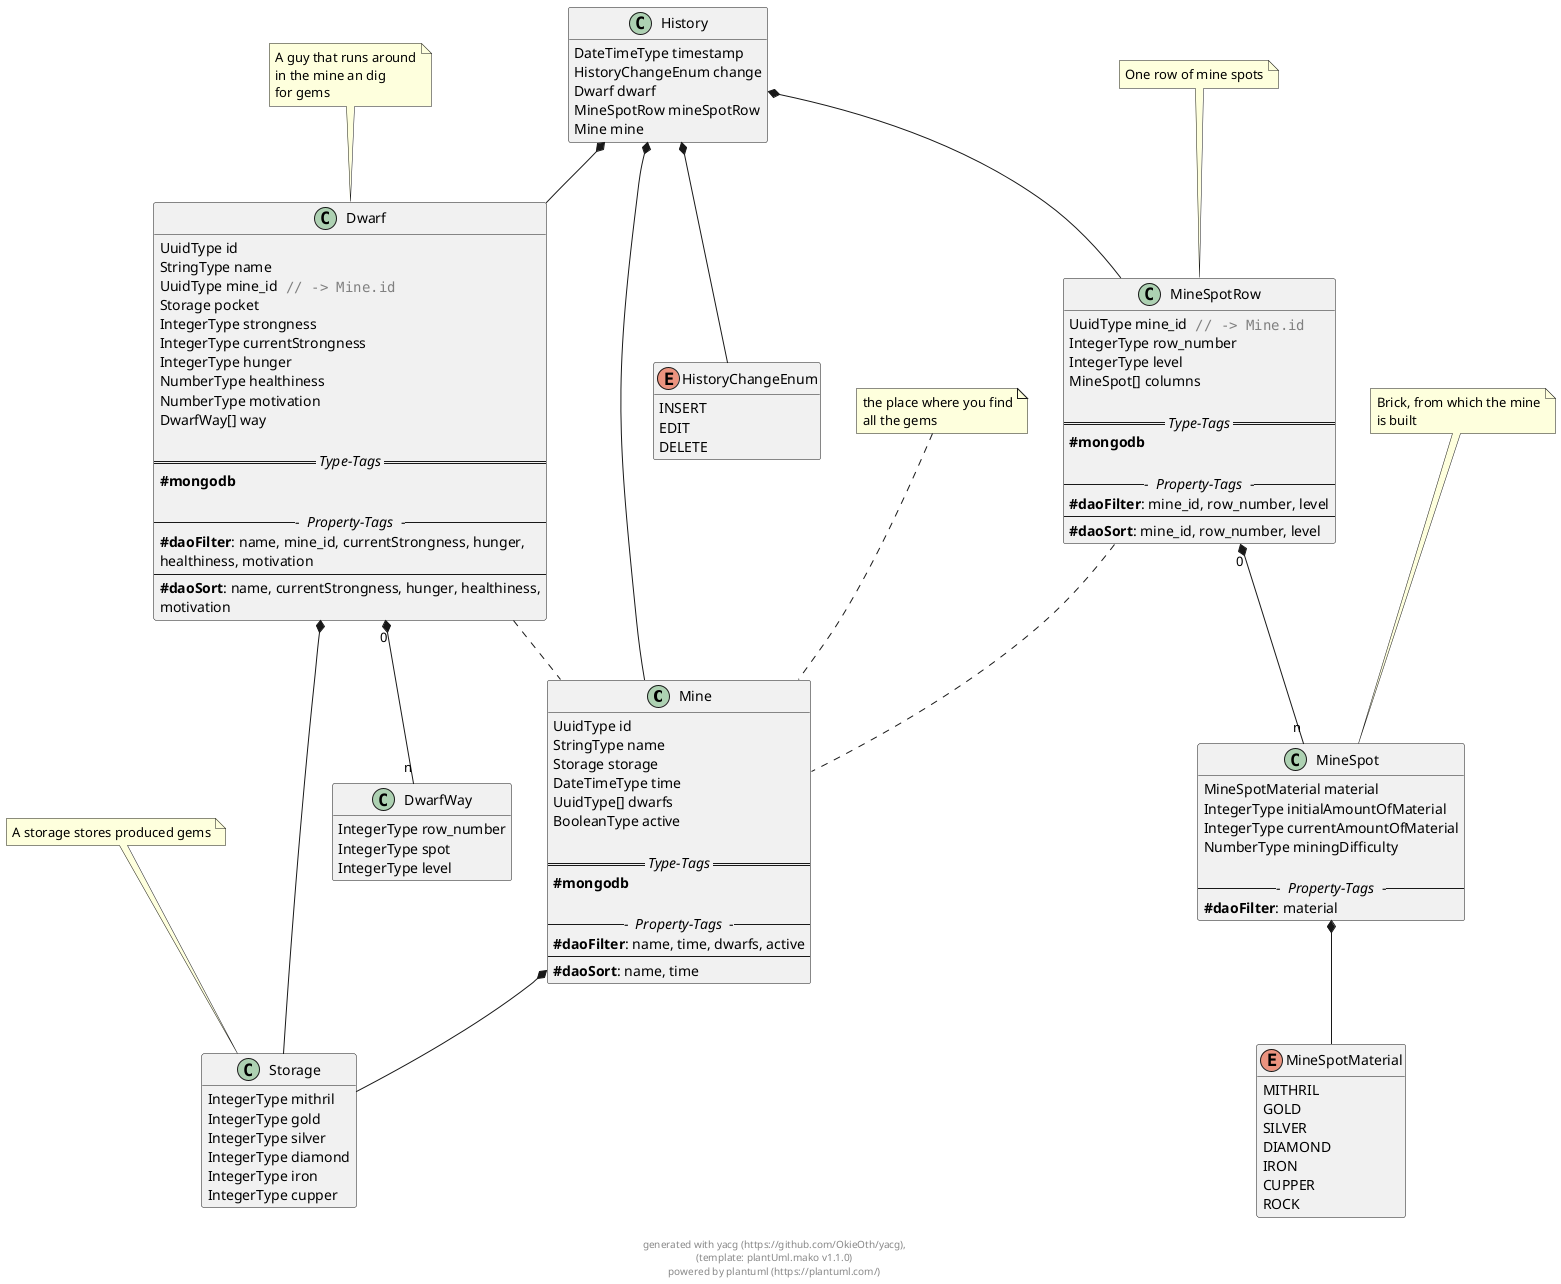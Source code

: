 
@startuml
hide empty methods

class Mine {
        UuidType id
        StringType name
        Storage storage
        DateTimeType time
        UuidType[] dwarfs
        BooleanType active

        == // Type-Tags // ==
        **#mongodb**
        
        --- // Property-Tags // ---
        **#daoFilter**: name, time, dwarfs, active
        --
        **#daoSort**: name, time
}

note top: the place where you find\nall the gems

class Storage {
        IntegerType mithril
        IntegerType gold
        IntegerType silver
        IntegerType diamond
        IntegerType iron
        IntegerType cupper
        
}

note top: A storage stores produced gems

enum MineSpotMaterial {
    MITHRIL
    GOLD
    SILVER
    DIAMOND
    IRON
    CUPPER
    ROCK
}


class MineSpot {
        MineSpotMaterial material
        IntegerType initialAmountOfMaterial
        IntegerType currentAmountOfMaterial
        NumberType miningDifficulty
        
        --- // Property-Tags // ---
        **#daoFilter**: material
}

note top: Brick, from which the mine\nis built

class MineSpotRow {
        UuidType mine_id<color:grey>"" // -> Mine.id""</color>
        IntegerType row_number
        IntegerType level
        MineSpot[] columns

        == // Type-Tags // ==
        **#mongodb**
        
        --- // Property-Tags // ---
        **#daoFilter**: mine_id, row_number, level
        --
        **#daoSort**: mine_id, row_number, level
}

note top: One row of mine spots

class Dwarf {
        UuidType id
        StringType name
        UuidType mine_id<color:grey>"" // -> Mine.id""</color>
        Storage pocket
        IntegerType strongness
        IntegerType currentStrongness
        IntegerType hunger
        NumberType healthiness
        NumberType motivation
        DwarfWay[] way

        == // Type-Tags // ==
        **#mongodb**
        
        --- // Property-Tags // ---
        **#daoFilter**: name, mine_id, currentStrongness, hunger, 
healthiness, motivation
        --
        **#daoSort**: name, currentStrongness, hunger, healthiness, 
motivation
}

note top: A guy that runs around\nin the mine an dig\nfor gems

class DwarfWay {
        IntegerType row_number
        IntegerType spot
        IntegerType level
        
}


class History {
        DateTimeType timestamp
        HistoryChangeEnum change
        Dwarf dwarf
        MineSpotRow mineSpotRow
        Mine mine
        
}


enum HistoryChangeEnum {
    INSERT
    EDIT
    DELETE
}



    


Mine  *--  Storage
            




    






    
    
MineSpot  *--  MineSpotMaterial
            




    

MineSpotRow .. Mine
            


MineSpotRow "0" *-- "n" MineSpot
            

    



Dwarf .. Mine
            
Dwarf  *--  Storage
            






Dwarf "0" *-- "n" DwarfWay
            

    



    

History  *--  HistoryChangeEnum
            

History  *--  Dwarf
            

History  *--  MineSpotRow
            

History  *--  Mine
            

    

footer \ngenerated with yacg (https://github.com/OkieOth/yacg),\n(template: plantUml.mako v1.1.0)\npowered by plantuml (https://plantuml.com/)
@enduml